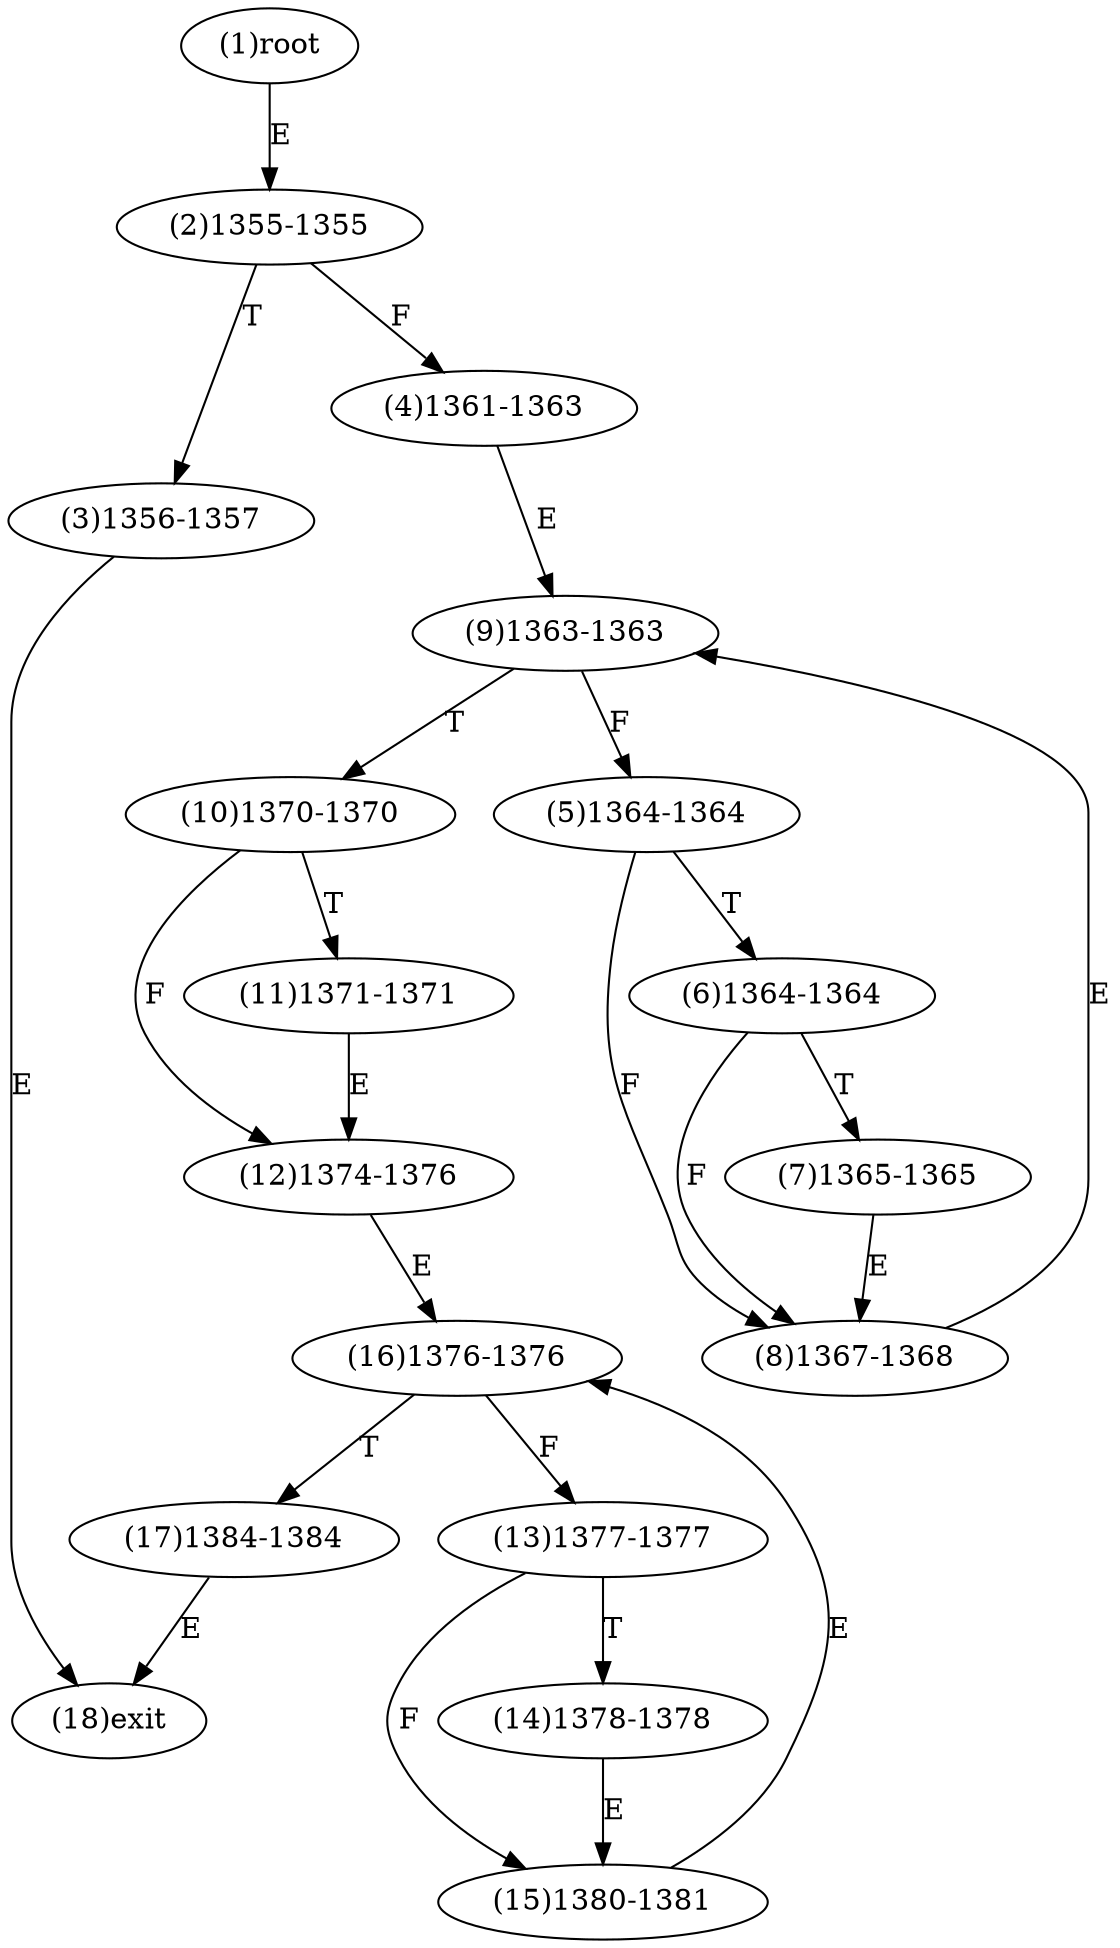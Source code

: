 digraph "" { 
1[ label="(1)root"];
2[ label="(2)1355-1355"];
3[ label="(3)1356-1357"];
4[ label="(4)1361-1363"];
5[ label="(5)1364-1364"];
6[ label="(6)1364-1364"];
7[ label="(7)1365-1365"];
8[ label="(8)1367-1368"];
9[ label="(9)1363-1363"];
10[ label="(10)1370-1370"];
11[ label="(11)1371-1371"];
12[ label="(12)1374-1376"];
13[ label="(13)1377-1377"];
14[ label="(14)1378-1378"];
15[ label="(15)1380-1381"];
17[ label="(17)1384-1384"];
16[ label="(16)1376-1376"];
18[ label="(18)exit"];
1->2[ label="E"];
2->4[ label="F"];
2->3[ label="T"];
3->18[ label="E"];
4->9[ label="E"];
5->8[ label="F"];
5->6[ label="T"];
6->8[ label="F"];
6->7[ label="T"];
7->8[ label="E"];
8->9[ label="E"];
9->5[ label="F"];
9->10[ label="T"];
10->12[ label="F"];
10->11[ label="T"];
11->12[ label="E"];
12->16[ label="E"];
13->15[ label="F"];
13->14[ label="T"];
14->15[ label="E"];
15->16[ label="E"];
16->13[ label="F"];
16->17[ label="T"];
17->18[ label="E"];
}